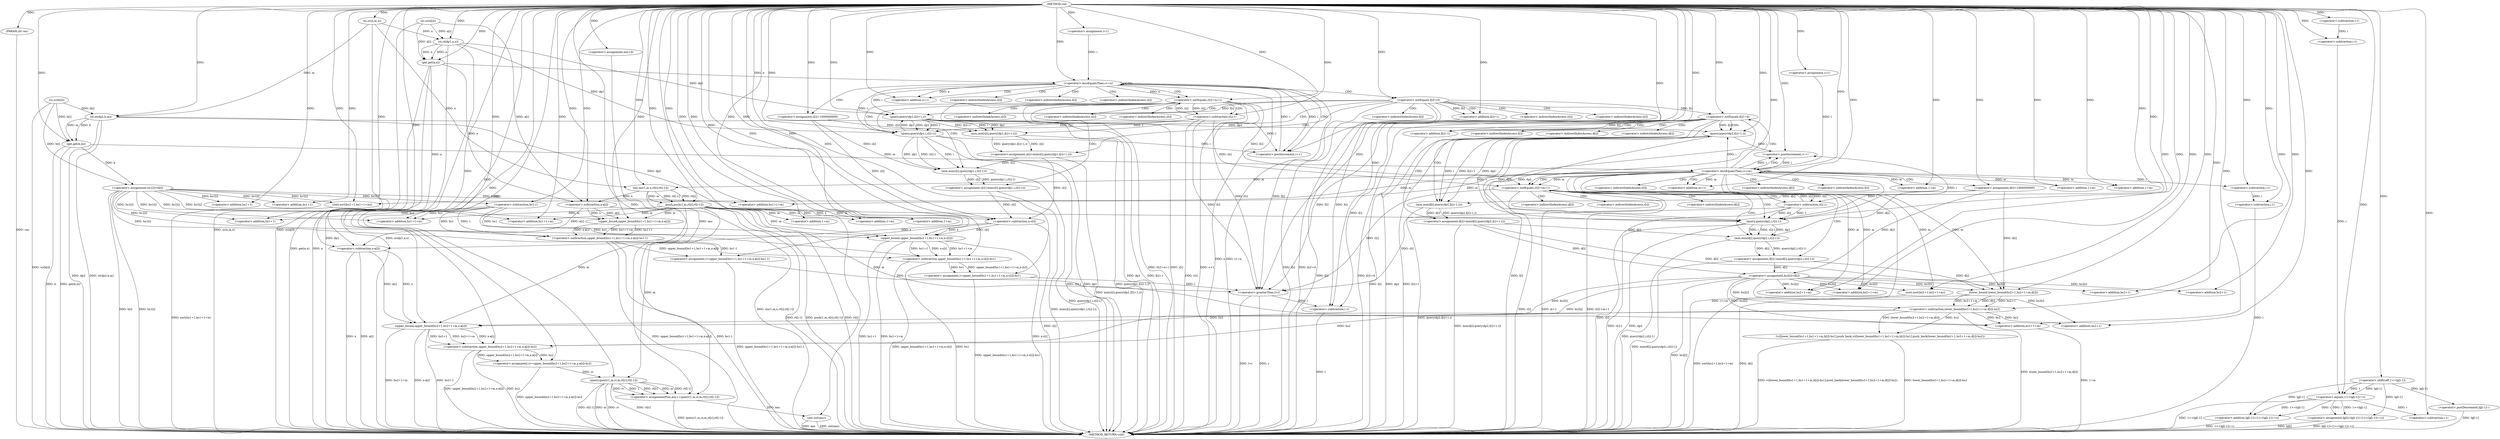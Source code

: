 digraph "sol" {  
"1000511" [label = "(METHOD,sol)" ]
"1000849" [label = "(METHOD_RETURN,void)" ]
"1000512" [label = "(PARAM,int cas)" ]
"1000540" [label = "(sc,sc(n,m,x))" ]
"1000544" [label = "(sc,sc(a[i]))" ]
"1000548" [label = "(sc,sc(b[i]))" ]
"1000552" [label = "(st,st(dp1,a,n))" ]
"1000556" [label = "(st,st(dp2,b,m))" ]
"1000560" [label = "(get,get(a,n))" ]
"1000625" [label = "(get,get(b,m))" ]
"1000705" [label = "(sort,sort(hs1+1,hs1+1+m))" ]
"1000714" [label = "(sort,sort(hs2+1,hs2+1+m))" ]
"1000723" [label = "(vc[lower_bound(hs1+1,hs1+1+m,b[i])-hs1].push_back,vc[lower_bound(hs1+1,hs1+1+m,b[i])-hs1].push_back(lower_bound(hs2+1,hs2+1+m,d[i])-hs2))" ]
"1000764" [label = "(<operator>.assignment,ans=0)" ]
"1000847" [label = "(out,out(ans))" ]
"1000515" [label = "(<operator>.assignment,lg[i]=lg[i-1]+(1<<lg[i-1]==i))" ]
"1000534" [label = "(<operator>.postDecrement,lg[i-1]--)" ]
"1000565" [label = "(<operator>.assignment,i=1)" ]
"1000568" [label = "(<operator>.lessEqualsThan,i<=n)" ]
"1000571" [label = "(<operator>.postIncrement,i++)" ]
"1000630" [label = "(<operator>.assignment,i=1)" ]
"1000633" [label = "(<operator>.lessEqualsThan,i<=m)" ]
"1000636" [label = "(<operator>.postIncrement,i++)" ]
"1000691" [label = "(<operator>.assignment,hs1[i]=b[i])" ]
"1000698" [label = "(<operator>.assignment,hs2[i]=d[i])" ]
"1000740" [label = "(ins,ins(1,m,x,rt[i],rt[i-1]))" ]
"1000752" [label = "(push,push(1,m,rt[i],rt[i-1]))" ]
"1000769" [label = "(<operator>.assignment,r=upper_bound(hs1+1,hs1+1+m,x-a[i])-hs1-1)" ]
"1000790" [label = "(<operator>.assignment,l=upper_bound(hs1+1,hs1+1+m,x-c[i])-hs1)" ]
"1000814" [label = "(<operator>.assignment,rr=upper_bound(hs2+1,hs2+1+m,x-a[i])-hs2)" ]
"1000832" [label = "(<operator>.assignmentPlus,ans+=query(1,m,rr,m,rt[r],rt[l-1]))" ]
"1000574" [label = "(<operator>.assignment,c[i]=1000000000)" ]
"1000639" [label = "(<operator>.assignment,d[i]=1000000000)" ]
"1000706" [label = "(<operator>.addition,hs1+1)" ]
"1000709" [label = "(<operator>.addition,hs1+1+m)" ]
"1000715" [label = "(<operator>.addition,hs2+1)" ]
"1000718" [label = "(<operator>.addition,hs2+1+m)" ]
"1000724" [label = "(<operator>.subtraction,lower_bound(hs2+1,hs2+1+m,d[i])-hs2)" ]
"1000809" [label = "(<operator>.greaterThan,l>r)" ]
"1000519" [label = "(<operator>.addition,lg[i-1]+(1<<lg[i-1]==i))" ]
"1000580" [label = "(<operator>.notEquals,l[i]!=0)" ]
"1000585" [label = "(<operator>.assignment,c[i]=min(c[i],query(dp1,l[i]+1,i)))" ]
"1000602" [label = "(<operator>.notEquals,r[i]!=n+1)" ]
"1000609" [label = "(<operator>.assignment,c[i]=min(c[i],query(dp1,i,r[i]-1)))" ]
"1000645" [label = "(<operator>.notEquals,l[i]!=0)" ]
"1000650" [label = "(<operator>.assignment,d[i]=min(d[i],query(dp2,l[i]+1,i)))" ]
"1000667" [label = "(<operator>.notEquals,r[i]!=m+1)" ]
"1000674" [label = "(<operator>.assignment,d[i]=min(d[i],query(dp2,i,r[i]-1)))" ]
"1000711" [label = "(<operator>.addition,1+m)" ]
"1000720" [label = "(<operator>.addition,1+m)" ]
"1000725" [label = "(lower_bound,lower_bound(hs2+1,hs2+1+m,d[i]))" ]
"1000771" [label = "(<operator>.subtraction,upper_bound(hs1+1,hs1+1+m,x-a[i])-hs1-1)" ]
"1000792" [label = "(<operator>.subtraction,upper_bound(hs1+1,hs1+1+m,x-c[i])-hs1)" ]
"1000816" [label = "(<operator>.subtraction,upper_bound(hs2+1,hs2+1+m,x-a[i])-hs2)" ]
"1000834" [label = "(query,query(1,m,rr,m,rt[r],rt[l-1]))" ]
"1000525" [label = "(<operator>.equals,1<<lg[i-1]==i)" ]
"1000537" [label = "(<operator>.subtraction,i-1)" ]
"1000726" [label = "(<operator>.addition,hs2+1)" ]
"1000729" [label = "(<operator>.addition,hs2+1+m)" ]
"1000749" [label = "(<operator>.subtraction,i-1)" ]
"1000760" [label = "(<operator>.subtraction,i-1)" ]
"1000772" [label = "(upper_bound,upper_bound(hs1+1,hs1+1+m,x-a[i]))" ]
"1000786" [label = "(<operator>.subtraction,hs1-1)" ]
"1000793" [label = "(upper_bound,upper_bound(hs1+1,hs1+1+m,x-c[i]))" ]
"1000817" [label = "(upper_bound,upper_bound(hs2+1,hs2+1+m,x-a[i]))" ]
"1000522" [label = "(<operator>.subtraction,i-1)" ]
"1000526" [label = "(<operator>.shiftLeft,1<<lg[i-1])" ]
"1000589" [label = "(min,min(c[i],query(dp1,l[i]+1,i)))" ]
"1000606" [label = "(<operator>.addition,n+1)" ]
"1000613" [label = "(min,min(c[i],query(dp1,i,r[i]-1)))" ]
"1000654" [label = "(min,min(d[i],query(dp2,l[i]+1,i)))" ]
"1000671" [label = "(<operator>.addition,m+1)" ]
"1000678" [label = "(min,min(d[i],query(dp2,i,r[i]-1)))" ]
"1000731" [label = "(<operator>.addition,1+m)" ]
"1000773" [label = "(<operator>.addition,hs1+1)" ]
"1000776" [label = "(<operator>.addition,hs1+1+m)" ]
"1000781" [label = "(<operator>.subtraction,x-a[i])" ]
"1000794" [label = "(<operator>.addition,hs1+1)" ]
"1000797" [label = "(<operator>.addition,hs1+1+m)" ]
"1000802" [label = "(<operator>.subtraction,x-c[i])" ]
"1000818" [label = "(<operator>.addition,hs2+1)" ]
"1000821" [label = "(<operator>.addition,hs2+1+m)" ]
"1000826" [label = "(<operator>.subtraction,x-a[i])" ]
"1000844" [label = "(<operator>.subtraction,l-1)" ]
"1000593" [label = "(query,query(dp1,l[i]+1,i))" ]
"1000617" [label = "(query,query(dp1,i,r[i]-1))" ]
"1000658" [label = "(query,query(dp2,l[i]+1,i))" ]
"1000682" [label = "(query,query(dp2,i,r[i]-1))" ]
"1000778" [label = "(<operator>.addition,1+m)" ]
"1000799" [label = "(<operator>.addition,1+m)" ]
"1000823" [label = "(<operator>.addition,1+m)" ]
"1000530" [label = "(<operator>.subtraction,i-1)" ]
"1000595" [label = "(<operator>.addition,l[i]+1)" ]
"1000620" [label = "(<operator>.subtraction,r[i]-1)" ]
"1000660" [label = "(<operator>.addition,l[i]+1)" ]
"1000685" [label = "(<operator>.subtraction,r[i]-1)" ]
"1000575" [label = "(<operator>.indirectIndexAccess,c[i])" ]
"1000640" [label = "(<operator>.indirectIndexAccess,d[i])" ]
"1000581" [label = "(<operator>.indirectIndexAccess,l[i])" ]
"1000586" [label = "(<operator>.indirectIndexAccess,c[i])" ]
"1000603" [label = "(<operator>.indirectIndexAccess,r[i])" ]
"1000610" [label = "(<operator>.indirectIndexAccess,c[i])" ]
"1000646" [label = "(<operator>.indirectIndexAccess,l[i])" ]
"1000651" [label = "(<operator>.indirectIndexAccess,d[i])" ]
"1000668" [label = "(<operator>.indirectIndexAccess,r[i])" ]
"1000675" [label = "(<operator>.indirectIndexAccess,d[i])" ]
"1000590" [label = "(<operator>.indirectIndexAccess,c[i])" ]
"1000614" [label = "(<operator>.indirectIndexAccess,c[i])" ]
"1000655" [label = "(<operator>.indirectIndexAccess,d[i])" ]
"1000679" [label = "(<operator>.indirectIndexAccess,d[i])" ]
"1000596" [label = "(<operator>.indirectIndexAccess,l[i])" ]
"1000621" [label = "(<operator>.indirectIndexAccess,r[i])" ]
"1000661" [label = "(<operator>.indirectIndexAccess,l[i])" ]
"1000686" [label = "(<operator>.indirectIndexAccess,r[i])" ]
  "1000512" -> "1000849"  [ label = "DDG: cas"] 
  "1000515" -> "1000849"  [ label = "DDG: lg[i]"] 
  "1000525" -> "1000849"  [ label = "DDG: 1<<lg[i-1]"] 
  "1000519" -> "1000849"  [ label = "DDG: 1<<lg[i-1]==i"] 
  "1000515" -> "1000849"  [ label = "DDG: lg[i-1]+(1<<lg[i-1]==i)"] 
  "1000534" -> "1000849"  [ label = "DDG: lg[i-1]"] 
  "1000540" -> "1000849"  [ label = "DDG: sc(n,m,x)"] 
  "1000544" -> "1000849"  [ label = "DDG: sc(a[i])"] 
  "1000548" -> "1000849"  [ label = "DDG: sc(b[i])"] 
  "1000552" -> "1000849"  [ label = "DDG: dp1"] 
  "1000552" -> "1000849"  [ label = "DDG: st(dp1,a,n)"] 
  "1000556" -> "1000849"  [ label = "DDG: dp2"] 
  "1000556" -> "1000849"  [ label = "DDG: st(dp2,b,m)"] 
  "1000560" -> "1000849"  [ label = "DDG: a"] 
  "1000560" -> "1000849"  [ label = "DDG: get(a,n)"] 
  "1000568" -> "1000849"  [ label = "DDG: n"] 
  "1000568" -> "1000849"  [ label = "DDG: i<=n"] 
  "1000625" -> "1000849"  [ label = "DDG: b"] 
  "1000625" -> "1000849"  [ label = "DDG: get(b,m)"] 
  "1000633" -> "1000849"  [ label = "DDG: i<=m"] 
  "1000691" -> "1000849"  [ label = "DDG: hs1[i]"] 
  "1000691" -> "1000849"  [ label = "DDG: b[i]"] 
  "1000698" -> "1000849"  [ label = "DDG: hs2[i]"] 
  "1000705" -> "1000849"  [ label = "DDG: sort(hs1+1,hs1+1+m)"] 
  "1000714" -> "1000849"  [ label = "DDG: sort(hs2+1,hs2+1+m)"] 
  "1000725" -> "1000849"  [ label = "DDG: d[i]"] 
  "1000724" -> "1000849"  [ label = "DDG: lower_bound(hs2+1,hs2+1+m,d[i])"] 
  "1000723" -> "1000849"  [ label = "DDG: lower_bound(hs2+1,hs2+1+m,d[i])-hs2"] 
  "1000723" -> "1000849"  [ label = "DDG: vc[lower_bound(hs1+1,hs1+1+m,b[i])-hs1].push_back(lower_bound(hs2+1,hs2+1+m,d[i])-hs2)"] 
  "1000740" -> "1000849"  [ label = "DDG: ins(1,m,x,rt[i],rt[i-1])"] 
  "1000752" -> "1000849"  [ label = "DDG: rt[i]"] 
  "1000760" -> "1000849"  [ label = "DDG: i"] 
  "1000752" -> "1000849"  [ label = "DDG: rt[i-1]"] 
  "1000752" -> "1000849"  [ label = "DDG: push(1,m,rt[i],rt[i-1])"] 
  "1000771" -> "1000849"  [ label = "DDG: upper_bound(hs1+1,hs1+1+m,x-a[i])"] 
  "1000771" -> "1000849"  [ label = "DDG: hs1-1"] 
  "1000769" -> "1000849"  [ label = "DDG: upper_bound(hs1+1,hs1+1+m,x-a[i])-hs1-1"] 
  "1000793" -> "1000849"  [ label = "DDG: hs1+1"] 
  "1000793" -> "1000849"  [ label = "DDG: hs1+1+m"] 
  "1000802" -> "1000849"  [ label = "DDG: c[i]"] 
  "1000793" -> "1000849"  [ label = "DDG: x-c[i]"] 
  "1000792" -> "1000849"  [ label = "DDG: upper_bound(hs1+1,hs1+1+m,x-c[i])"] 
  "1000792" -> "1000849"  [ label = "DDG: hs1"] 
  "1000790" -> "1000849"  [ label = "DDG: upper_bound(hs1+1,hs1+1+m,x-c[i])-hs1"] 
  "1000809" -> "1000849"  [ label = "DDG: r"] 
  "1000809" -> "1000849"  [ label = "DDG: l>r"] 
  "1000817" -> "1000849"  [ label = "DDG: hs2+1"] 
  "1000821" -> "1000849"  [ label = "DDG: 1+m"] 
  "1000817" -> "1000849"  [ label = "DDG: hs2+1+m"] 
  "1000826" -> "1000849"  [ label = "DDG: x"] 
  "1000826" -> "1000849"  [ label = "DDG: a[i]"] 
  "1000817" -> "1000849"  [ label = "DDG: x-a[i]"] 
  "1000816" -> "1000849"  [ label = "DDG: upper_bound(hs2+1,hs2+1+m,x-a[i])"] 
  "1000816" -> "1000849"  [ label = "DDG: hs2"] 
  "1000814" -> "1000849"  [ label = "DDG: upper_bound(hs2+1,hs2+1+m,x-a[i])-hs2"] 
  "1000834" -> "1000849"  [ label = "DDG: m"] 
  "1000834" -> "1000849"  [ label = "DDG: rr"] 
  "1000834" -> "1000849"  [ label = "DDG: rt[r]"] 
  "1000844" -> "1000849"  [ label = "DDG: l"] 
  "1000834" -> "1000849"  [ label = "DDG: rt[l-1]"] 
  "1000832" -> "1000849"  [ label = "DDG: query(1,m,rr,m,rt[r],rt[l-1])"] 
  "1000847" -> "1000849"  [ label = "DDG: ans"] 
  "1000847" -> "1000849"  [ label = "DDG: out(ans)"] 
  "1000645" -> "1000849"  [ label = "DDG: l[i]"] 
  "1000645" -> "1000849"  [ label = "DDG: l[i]!=0"] 
  "1000658" -> "1000849"  [ label = "DDG: dp2"] 
  "1000660" -> "1000849"  [ label = "DDG: l[i]"] 
  "1000658" -> "1000849"  [ label = "DDG: l[i]+1"] 
  "1000654" -> "1000849"  [ label = "DDG: query(dp2,l[i]+1,i)"] 
  "1000650" -> "1000849"  [ label = "DDG: min(d[i],query(dp2,l[i]+1,i))"] 
  "1000667" -> "1000849"  [ label = "DDG: r[i]"] 
  "1000667" -> "1000849"  [ label = "DDG: m+1"] 
  "1000667" -> "1000849"  [ label = "DDG: r[i]!=m+1"] 
  "1000682" -> "1000849"  [ label = "DDG: dp2"] 
  "1000685" -> "1000849"  [ label = "DDG: r[i]"] 
  "1000682" -> "1000849"  [ label = "DDG: r[i]-1"] 
  "1000678" -> "1000849"  [ label = "DDG: query(dp2,i,r[i]-1)"] 
  "1000674" -> "1000849"  [ label = "DDG: min(d[i],query(dp2,i,r[i]-1))"] 
  "1000580" -> "1000849"  [ label = "DDG: l[i]"] 
  "1000580" -> "1000849"  [ label = "DDG: l[i]!=0"] 
  "1000593" -> "1000849"  [ label = "DDG: dp1"] 
  "1000595" -> "1000849"  [ label = "DDG: l[i]"] 
  "1000593" -> "1000849"  [ label = "DDG: l[i]+1"] 
  "1000589" -> "1000849"  [ label = "DDG: query(dp1,l[i]+1,i)"] 
  "1000585" -> "1000849"  [ label = "DDG: min(c[i],query(dp1,l[i]+1,i))"] 
  "1000602" -> "1000849"  [ label = "DDG: r[i]"] 
  "1000602" -> "1000849"  [ label = "DDG: n+1"] 
  "1000602" -> "1000849"  [ label = "DDG: r[i]!=n+1"] 
  "1000617" -> "1000849"  [ label = "DDG: dp1"] 
  "1000620" -> "1000849"  [ label = "DDG: r[i]"] 
  "1000617" -> "1000849"  [ label = "DDG: r[i]-1"] 
  "1000613" -> "1000849"  [ label = "DDG: query(dp1,i,r[i]-1)"] 
  "1000609" -> "1000849"  [ label = "DDG: min(c[i],query(dp1,i,r[i]-1))"] 
  "1000511" -> "1000512"  [ label = "DDG: "] 
  "1000511" -> "1000764"  [ label = "DDG: "] 
  "1000526" -> "1000515"  [ label = "DDG: lg[i-1]"] 
  "1000525" -> "1000515"  [ label = "DDG: 1<<lg[i-1]"] 
  "1000525" -> "1000515"  [ label = "DDG: i"] 
  "1000511" -> "1000540"  [ label = "DDG: "] 
  "1000511" -> "1000552"  [ label = "DDG: "] 
  "1000544" -> "1000552"  [ label = "DDG: a[i]"] 
  "1000540" -> "1000552"  [ label = "DDG: n"] 
  "1000511" -> "1000556"  [ label = "DDG: "] 
  "1000548" -> "1000556"  [ label = "DDG: b[i]"] 
  "1000540" -> "1000556"  [ label = "DDG: m"] 
  "1000544" -> "1000560"  [ label = "DDG: a[i]"] 
  "1000552" -> "1000560"  [ label = "DDG: a"] 
  "1000511" -> "1000560"  [ label = "DDG: "] 
  "1000552" -> "1000560"  [ label = "DDG: n"] 
  "1000511" -> "1000565"  [ label = "DDG: "] 
  "1000548" -> "1000625"  [ label = "DDG: b[i]"] 
  "1000556" -> "1000625"  [ label = "DDG: b"] 
  "1000511" -> "1000625"  [ label = "DDG: "] 
  "1000556" -> "1000625"  [ label = "DDG: m"] 
  "1000511" -> "1000630"  [ label = "DDG: "] 
  "1000548" -> "1000691"  [ label = "DDG: b[i]"] 
  "1000625" -> "1000691"  [ label = "DDG: b"] 
  "1000639" -> "1000698"  [ label = "DDG: d[i]"] 
  "1000650" -> "1000698"  [ label = "DDG: d[i]"] 
  "1000674" -> "1000698"  [ label = "DDG: d[i]"] 
  "1000691" -> "1000705"  [ label = "DDG: hs1[i]"] 
  "1000511" -> "1000705"  [ label = "DDG: "] 
  "1000633" -> "1000705"  [ label = "DDG: m"] 
  "1000698" -> "1000714"  [ label = "DDG: hs2[i]"] 
  "1000511" -> "1000714"  [ label = "DDG: "] 
  "1000633" -> "1000714"  [ label = "DDG: m"] 
  "1000724" -> "1000723"  [ label = "DDG: hs2"] 
  "1000724" -> "1000723"  [ label = "DDG: lower_bound(hs2+1,hs2+1+m,d[i])"] 
  "1000771" -> "1000769"  [ label = "DDG: upper_bound(hs1+1,hs1+1+m,x-a[i])"] 
  "1000771" -> "1000769"  [ label = "DDG: hs1-1"] 
  "1000792" -> "1000790"  [ label = "DDG: upper_bound(hs1+1,hs1+1+m,x-c[i])"] 
  "1000792" -> "1000790"  [ label = "DDG: hs1"] 
  "1000816" -> "1000814"  [ label = "DDG: upper_bound(hs2+1,hs2+1+m,x-a[i])"] 
  "1000816" -> "1000814"  [ label = "DDG: hs2"] 
  "1000834" -> "1000832"  [ label = "DDG: 1"] 
  "1000834" -> "1000832"  [ label = "DDG: rt[r]"] 
  "1000834" -> "1000832"  [ label = "DDG: m"] 
  "1000834" -> "1000832"  [ label = "DDG: rt[l-1]"] 
  "1000834" -> "1000832"  [ label = "DDG: rr"] 
  "1000832" -> "1000847"  [ label = "DDG: ans"] 
  "1000511" -> "1000847"  [ label = "DDG: "] 
  "1000526" -> "1000534"  [ label = "DDG: lg[i-1]"] 
  "1000565" -> "1000568"  [ label = "DDG: i"] 
  "1000571" -> "1000568"  [ label = "DDG: i"] 
  "1000511" -> "1000568"  [ label = "DDG: "] 
  "1000560" -> "1000568"  [ label = "DDG: n"] 
  "1000568" -> "1000571"  [ label = "DDG: i"] 
  "1000593" -> "1000571"  [ label = "DDG: i"] 
  "1000617" -> "1000571"  [ label = "DDG: i"] 
  "1000511" -> "1000571"  [ label = "DDG: "] 
  "1000511" -> "1000574"  [ label = "DDG: "] 
  "1000630" -> "1000633"  [ label = "DDG: i"] 
  "1000636" -> "1000633"  [ label = "DDG: i"] 
  "1000511" -> "1000633"  [ label = "DDG: "] 
  "1000625" -> "1000633"  [ label = "DDG: m"] 
  "1000633" -> "1000636"  [ label = "DDG: i"] 
  "1000658" -> "1000636"  [ label = "DDG: i"] 
  "1000682" -> "1000636"  [ label = "DDG: i"] 
  "1000511" -> "1000636"  [ label = "DDG: "] 
  "1000511" -> "1000639"  [ label = "DDG: "] 
  "1000691" -> "1000706"  [ label = "DDG: hs1[i]"] 
  "1000511" -> "1000706"  [ label = "DDG: "] 
  "1000691" -> "1000709"  [ label = "DDG: hs1[i]"] 
  "1000511" -> "1000709"  [ label = "DDG: "] 
  "1000633" -> "1000709"  [ label = "DDG: m"] 
  "1000698" -> "1000715"  [ label = "DDG: hs2[i]"] 
  "1000511" -> "1000715"  [ label = "DDG: "] 
  "1000698" -> "1000718"  [ label = "DDG: hs2[i]"] 
  "1000511" -> "1000718"  [ label = "DDG: "] 
  "1000633" -> "1000718"  [ label = "DDG: m"] 
  "1000725" -> "1000724"  [ label = "DDG: hs2+1+m"] 
  "1000725" -> "1000724"  [ label = "DDG: d[i]"] 
  "1000725" -> "1000724"  [ label = "DDG: hs2+1"] 
  "1000698" -> "1000724"  [ label = "DDG: hs2[i]"] 
  "1000511" -> "1000724"  [ label = "DDG: "] 
  "1000511" -> "1000740"  [ label = "DDG: "] 
  "1000633" -> "1000740"  [ label = "DDG: m"] 
  "1000540" -> "1000740"  [ label = "DDG: x"] 
  "1000511" -> "1000752"  [ label = "DDG: "] 
  "1000740" -> "1000752"  [ label = "DDG: m"] 
  "1000740" -> "1000752"  [ label = "DDG: rt[i-1]"] 
  "1000740" -> "1000752"  [ label = "DDG: rt[i]"] 
  "1000511" -> "1000769"  [ label = "DDG: "] 
  "1000511" -> "1000790"  [ label = "DDG: "] 
  "1000511" -> "1000814"  [ label = "DDG: "] 
  "1000764" -> "1000832"  [ label = "DDG: ans"] 
  "1000511" -> "1000832"  [ label = "DDG: "] 
  "1000526" -> "1000519"  [ label = "DDG: lg[i-1]"] 
  "1000525" -> "1000519"  [ label = "DDG: 1<<lg[i-1]"] 
  "1000525" -> "1000519"  [ label = "DDG: i"] 
  "1000589" -> "1000585"  [ label = "DDG: query(dp1,l[i]+1,i)"] 
  "1000589" -> "1000585"  [ label = "DDG: c[i]"] 
  "1000613" -> "1000609"  [ label = "DDG: c[i]"] 
  "1000613" -> "1000609"  [ label = "DDG: query(dp1,i,r[i]-1)"] 
  "1000654" -> "1000650"  [ label = "DDG: query(dp2,l[i]+1,i)"] 
  "1000654" -> "1000650"  [ label = "DDG: d[i]"] 
  "1000678" -> "1000674"  [ label = "DDG: query(dp2,i,r[i]-1)"] 
  "1000678" -> "1000674"  [ label = "DDG: d[i]"] 
  "1000511" -> "1000711"  [ label = "DDG: "] 
  "1000633" -> "1000711"  [ label = "DDG: m"] 
  "1000511" -> "1000720"  [ label = "DDG: "] 
  "1000633" -> "1000720"  [ label = "DDG: m"] 
  "1000698" -> "1000725"  [ label = "DDG: hs2[i]"] 
  "1000511" -> "1000725"  [ label = "DDG: "] 
  "1000633" -> "1000725"  [ label = "DDG: m"] 
  "1000639" -> "1000725"  [ label = "DDG: d[i]"] 
  "1000650" -> "1000725"  [ label = "DDG: d[i]"] 
  "1000674" -> "1000725"  [ label = "DDG: d[i]"] 
  "1000772" -> "1000771"  [ label = "DDG: hs1+1"] 
  "1000772" -> "1000771"  [ label = "DDG: x-a[i]"] 
  "1000772" -> "1000771"  [ label = "DDG: hs1+1+m"] 
  "1000786" -> "1000771"  [ label = "DDG: hs1"] 
  "1000786" -> "1000771"  [ label = "DDG: 1"] 
  "1000793" -> "1000792"  [ label = "DDG: hs1+1+m"] 
  "1000793" -> "1000792"  [ label = "DDG: hs1+1"] 
  "1000793" -> "1000792"  [ label = "DDG: x-c[i]"] 
  "1000691" -> "1000792"  [ label = "DDG: hs1[i]"] 
  "1000511" -> "1000792"  [ label = "DDG: "] 
  "1000786" -> "1000792"  [ label = "DDG: hs1"] 
  "1000790" -> "1000809"  [ label = "DDG: l"] 
  "1000645" -> "1000809"  [ label = "DDG: l[i]"] 
  "1000580" -> "1000809"  [ label = "DDG: l[i]"] 
  "1000511" -> "1000809"  [ label = "DDG: "] 
  "1000769" -> "1000809"  [ label = "DDG: r"] 
  "1000667" -> "1000809"  [ label = "DDG: r[i]"] 
  "1000685" -> "1000809"  [ label = "DDG: r[i]"] 
  "1000602" -> "1000809"  [ label = "DDG: r[i]"] 
  "1000620" -> "1000809"  [ label = "DDG: r[i]"] 
  "1000817" -> "1000816"  [ label = "DDG: hs2+1+m"] 
  "1000817" -> "1000816"  [ label = "DDG: x-a[i]"] 
  "1000817" -> "1000816"  [ label = "DDG: hs2+1"] 
  "1000698" -> "1000816"  [ label = "DDG: hs2[i]"] 
  "1000511" -> "1000816"  [ label = "DDG: "] 
  "1000724" -> "1000816"  [ label = "DDG: hs2"] 
  "1000511" -> "1000834"  [ label = "DDG: "] 
  "1000752" -> "1000834"  [ label = "DDG: m"] 
  "1000814" -> "1000834"  [ label = "DDG: rr"] 
  "1000526" -> "1000525"  [ label = "DDG: lg[i-1]"] 
  "1000526" -> "1000525"  [ label = "DDG: 1"] 
  "1000530" -> "1000525"  [ label = "DDG: i"] 
  "1000511" -> "1000525"  [ label = "DDG: "] 
  "1000525" -> "1000537"  [ label = "DDG: i"] 
  "1000511" -> "1000537"  [ label = "DDG: "] 
  "1000511" -> "1000580"  [ label = "DDG: "] 
  "1000620" -> "1000602"  [ label = "DDG: r[i]"] 
  "1000568" -> "1000602"  [ label = "DDG: n"] 
  "1000511" -> "1000602"  [ label = "DDG: "] 
  "1000580" -> "1000645"  [ label = "DDG: l[i]"] 
  "1000511" -> "1000645"  [ label = "DDG: "] 
  "1000685" -> "1000667"  [ label = "DDG: r[i]"] 
  "1000602" -> "1000667"  [ label = "DDG: r[i]"] 
  "1000620" -> "1000667"  [ label = "DDG: r[i]"] 
  "1000633" -> "1000667"  [ label = "DDG: m"] 
  "1000511" -> "1000667"  [ label = "DDG: "] 
  "1000698" -> "1000726"  [ label = "DDG: hs2[i]"] 
  "1000511" -> "1000726"  [ label = "DDG: "] 
  "1000698" -> "1000729"  [ label = "DDG: hs2[i]"] 
  "1000511" -> "1000729"  [ label = "DDG: "] 
  "1000633" -> "1000729"  [ label = "DDG: m"] 
  "1000633" -> "1000749"  [ label = "DDG: i"] 
  "1000511" -> "1000749"  [ label = "DDG: "] 
  "1000749" -> "1000760"  [ label = "DDG: i"] 
  "1000511" -> "1000760"  [ label = "DDG: "] 
  "1000691" -> "1000772"  [ label = "DDG: hs1[i]"] 
  "1000511" -> "1000772"  [ label = "DDG: "] 
  "1000752" -> "1000772"  [ label = "DDG: m"] 
  "1000781" -> "1000772"  [ label = "DDG: x"] 
  "1000781" -> "1000772"  [ label = "DDG: a[i]"] 
  "1000691" -> "1000786"  [ label = "DDG: hs1[i]"] 
  "1000511" -> "1000786"  [ label = "DDG: "] 
  "1000511" -> "1000793"  [ label = "DDG: "] 
  "1000691" -> "1000793"  [ label = "DDG: hs1[i]"] 
  "1000786" -> "1000793"  [ label = "DDG: hs1"] 
  "1000752" -> "1000793"  [ label = "DDG: m"] 
  "1000802" -> "1000793"  [ label = "DDG: c[i]"] 
  "1000802" -> "1000793"  [ label = "DDG: x"] 
  "1000511" -> "1000817"  [ label = "DDG: "] 
  "1000698" -> "1000817"  [ label = "DDG: hs2[i]"] 
  "1000724" -> "1000817"  [ label = "DDG: hs2"] 
  "1000752" -> "1000817"  [ label = "DDG: m"] 
  "1000826" -> "1000817"  [ label = "DDG: x"] 
  "1000826" -> "1000817"  [ label = "DDG: a[i]"] 
  "1000511" -> "1000522"  [ label = "DDG: "] 
  "1000511" -> "1000526"  [ label = "DDG: "] 
  "1000574" -> "1000589"  [ label = "DDG: c[i]"] 
  "1000593" -> "1000589"  [ label = "DDG: i"] 
  "1000593" -> "1000589"  [ label = "DDG: l[i]+1"] 
  "1000593" -> "1000589"  [ label = "DDG: dp1"] 
  "1000568" -> "1000606"  [ label = "DDG: n"] 
  "1000511" -> "1000606"  [ label = "DDG: "] 
  "1000574" -> "1000613"  [ label = "DDG: c[i]"] 
  "1000585" -> "1000613"  [ label = "DDG: c[i]"] 
  "1000617" -> "1000613"  [ label = "DDG: i"] 
  "1000617" -> "1000613"  [ label = "DDG: r[i]-1"] 
  "1000617" -> "1000613"  [ label = "DDG: dp1"] 
  "1000639" -> "1000654"  [ label = "DDG: d[i]"] 
  "1000658" -> "1000654"  [ label = "DDG: i"] 
  "1000658" -> "1000654"  [ label = "DDG: dp2"] 
  "1000658" -> "1000654"  [ label = "DDG: l[i]+1"] 
  "1000633" -> "1000671"  [ label = "DDG: m"] 
  "1000511" -> "1000671"  [ label = "DDG: "] 
  "1000639" -> "1000678"  [ label = "DDG: d[i]"] 
  "1000650" -> "1000678"  [ label = "DDG: d[i]"] 
  "1000682" -> "1000678"  [ label = "DDG: r[i]-1"] 
  "1000682" -> "1000678"  [ label = "DDG: dp2"] 
  "1000682" -> "1000678"  [ label = "DDG: i"] 
  "1000511" -> "1000731"  [ label = "DDG: "] 
  "1000633" -> "1000731"  [ label = "DDG: m"] 
  "1000691" -> "1000773"  [ label = "DDG: hs1[i]"] 
  "1000511" -> "1000773"  [ label = "DDG: "] 
  "1000691" -> "1000776"  [ label = "DDG: hs1[i]"] 
  "1000511" -> "1000776"  [ label = "DDG: "] 
  "1000752" -> "1000776"  [ label = "DDG: m"] 
  "1000740" -> "1000781"  [ label = "DDG: x"] 
  "1000511" -> "1000781"  [ label = "DDG: "] 
  "1000544" -> "1000781"  [ label = "DDG: a[i]"] 
  "1000560" -> "1000781"  [ label = "DDG: a"] 
  "1000691" -> "1000794"  [ label = "DDG: hs1[i]"] 
  "1000786" -> "1000794"  [ label = "DDG: hs1"] 
  "1000511" -> "1000794"  [ label = "DDG: "] 
  "1000691" -> "1000797"  [ label = "DDG: hs1[i]"] 
  "1000511" -> "1000797"  [ label = "DDG: "] 
  "1000786" -> "1000797"  [ label = "DDG: hs1"] 
  "1000752" -> "1000797"  [ label = "DDG: m"] 
  "1000781" -> "1000802"  [ label = "DDG: x"] 
  "1000511" -> "1000802"  [ label = "DDG: "] 
  "1000574" -> "1000802"  [ label = "DDG: c[i]"] 
  "1000585" -> "1000802"  [ label = "DDG: c[i]"] 
  "1000609" -> "1000802"  [ label = "DDG: c[i]"] 
  "1000698" -> "1000818"  [ label = "DDG: hs2[i]"] 
  "1000724" -> "1000818"  [ label = "DDG: hs2"] 
  "1000511" -> "1000818"  [ label = "DDG: "] 
  "1000698" -> "1000821"  [ label = "DDG: hs2[i]"] 
  "1000511" -> "1000821"  [ label = "DDG: "] 
  "1000724" -> "1000821"  [ label = "DDG: hs2"] 
  "1000752" -> "1000821"  [ label = "DDG: m"] 
  "1000802" -> "1000826"  [ label = "DDG: x"] 
  "1000511" -> "1000826"  [ label = "DDG: "] 
  "1000560" -> "1000826"  [ label = "DDG: a"] 
  "1000781" -> "1000826"  [ label = "DDG: a[i]"] 
  "1000809" -> "1000844"  [ label = "DDG: l"] 
  "1000645" -> "1000844"  [ label = "DDG: l[i]"] 
  "1000580" -> "1000844"  [ label = "DDG: l[i]"] 
  "1000511" -> "1000844"  [ label = "DDG: "] 
  "1000552" -> "1000593"  [ label = "DDG: dp1"] 
  "1000617" -> "1000593"  [ label = "DDG: dp1"] 
  "1000511" -> "1000593"  [ label = "DDG: "] 
  "1000568" -> "1000593"  [ label = "DDG: i"] 
  "1000580" -> "1000593"  [ label = "DDG: l[i]"] 
  "1000552" -> "1000617"  [ label = "DDG: dp1"] 
  "1000593" -> "1000617"  [ label = "DDG: dp1"] 
  "1000511" -> "1000617"  [ label = "DDG: "] 
  "1000568" -> "1000617"  [ label = "DDG: i"] 
  "1000593" -> "1000617"  [ label = "DDG: i"] 
  "1000620" -> "1000617"  [ label = "DDG: r[i]"] 
  "1000620" -> "1000617"  [ label = "DDG: 1"] 
  "1000556" -> "1000658"  [ label = "DDG: dp2"] 
  "1000682" -> "1000658"  [ label = "DDG: dp2"] 
  "1000511" -> "1000658"  [ label = "DDG: "] 
  "1000633" -> "1000658"  [ label = "DDG: i"] 
  "1000645" -> "1000658"  [ label = "DDG: l[i]"] 
  "1000556" -> "1000682"  [ label = "DDG: dp2"] 
  "1000658" -> "1000682"  [ label = "DDG: dp2"] 
  "1000511" -> "1000682"  [ label = "DDG: "] 
  "1000685" -> "1000682"  [ label = "DDG: 1"] 
  "1000685" -> "1000682"  [ label = "DDG: r[i]"] 
  "1000633" -> "1000682"  [ label = "DDG: i"] 
  "1000658" -> "1000682"  [ label = "DDG: i"] 
  "1000511" -> "1000778"  [ label = "DDG: "] 
  "1000752" -> "1000778"  [ label = "DDG: m"] 
  "1000511" -> "1000799"  [ label = "DDG: "] 
  "1000752" -> "1000799"  [ label = "DDG: m"] 
  "1000511" -> "1000823"  [ label = "DDG: "] 
  "1000752" -> "1000823"  [ label = "DDG: m"] 
  "1000522" -> "1000530"  [ label = "DDG: i"] 
  "1000511" -> "1000530"  [ label = "DDG: "] 
  "1000580" -> "1000595"  [ label = "DDG: l[i]"] 
  "1000511" -> "1000595"  [ label = "DDG: "] 
  "1000602" -> "1000620"  [ label = "DDG: r[i]"] 
  "1000511" -> "1000620"  [ label = "DDG: "] 
  "1000645" -> "1000660"  [ label = "DDG: l[i]"] 
  "1000511" -> "1000660"  [ label = "DDG: "] 
  "1000667" -> "1000685"  [ label = "DDG: r[i]"] 
  "1000511" -> "1000685"  [ label = "DDG: "] 
  "1000568" -> "1000580"  [ label = "CDG: "] 
  "1000568" -> "1000571"  [ label = "CDG: "] 
  "1000568" -> "1000574"  [ label = "CDG: "] 
  "1000568" -> "1000602"  [ label = "CDG: "] 
  "1000568" -> "1000568"  [ label = "CDG: "] 
  "1000568" -> "1000581"  [ label = "CDG: "] 
  "1000568" -> "1000603"  [ label = "CDG: "] 
  "1000568" -> "1000606"  [ label = "CDG: "] 
  "1000568" -> "1000575"  [ label = "CDG: "] 
  "1000633" -> "1000671"  [ label = "CDG: "] 
  "1000633" -> "1000645"  [ label = "CDG: "] 
  "1000633" -> "1000639"  [ label = "CDG: "] 
  "1000633" -> "1000646"  [ label = "CDG: "] 
  "1000633" -> "1000667"  [ label = "CDG: "] 
  "1000633" -> "1000668"  [ label = "CDG: "] 
  "1000633" -> "1000633"  [ label = "CDG: "] 
  "1000633" -> "1000640"  [ label = "CDG: "] 
  "1000633" -> "1000636"  [ label = "CDG: "] 
  "1000580" -> "1000593"  [ label = "CDG: "] 
  "1000580" -> "1000586"  [ label = "CDG: "] 
  "1000580" -> "1000595"  [ label = "CDG: "] 
  "1000580" -> "1000596"  [ label = "CDG: "] 
  "1000580" -> "1000589"  [ label = "CDG: "] 
  "1000580" -> "1000585"  [ label = "CDG: "] 
  "1000580" -> "1000590"  [ label = "CDG: "] 
  "1000602" -> "1000614"  [ label = "CDG: "] 
  "1000602" -> "1000621"  [ label = "CDG: "] 
  "1000602" -> "1000609"  [ label = "CDG: "] 
  "1000602" -> "1000610"  [ label = "CDG: "] 
  "1000602" -> "1000620"  [ label = "CDG: "] 
  "1000602" -> "1000613"  [ label = "CDG: "] 
  "1000602" -> "1000617"  [ label = "CDG: "] 
  "1000645" -> "1000661"  [ label = "CDG: "] 
  "1000645" -> "1000654"  [ label = "CDG: "] 
  "1000645" -> "1000660"  [ label = "CDG: "] 
  "1000645" -> "1000655"  [ label = "CDG: "] 
  "1000645" -> "1000650"  [ label = "CDG: "] 
  "1000645" -> "1000658"  [ label = "CDG: "] 
  "1000645" -> "1000651"  [ label = "CDG: "] 
  "1000667" -> "1000678"  [ label = "CDG: "] 
  "1000667" -> "1000686"  [ label = "CDG: "] 
  "1000667" -> "1000679"  [ label = "CDG: "] 
  "1000667" -> "1000682"  [ label = "CDG: "] 
  "1000667" -> "1000674"  [ label = "CDG: "] 
  "1000667" -> "1000675"  [ label = "CDG: "] 
  "1000667" -> "1000685"  [ label = "CDG: "] 
}
